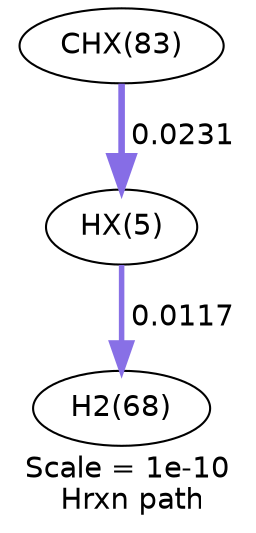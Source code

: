 digraph reaction_paths {
center=1;
s10 -> s8[fontname="Helvetica", style="setlinewidth(2.64)", arrowsize=1.32, color="0.7, 0.512, 0.9"
, label=" 0.0117"];
s22 -> s10[fontname="Helvetica", style="setlinewidth(3.16)", arrowsize=1.58, color="0.7, 0.523, 0.9"
, label=" 0.0231"];
s8 [ fontname="Helvetica", label="H2(68)"];
s10 [ fontname="Helvetica", label="HX(5)"];
s22 [ fontname="Helvetica", label="CHX(83)"];
 label = "Scale = 1e-10\l Hrxn path";
 fontname = "Helvetica";
}
